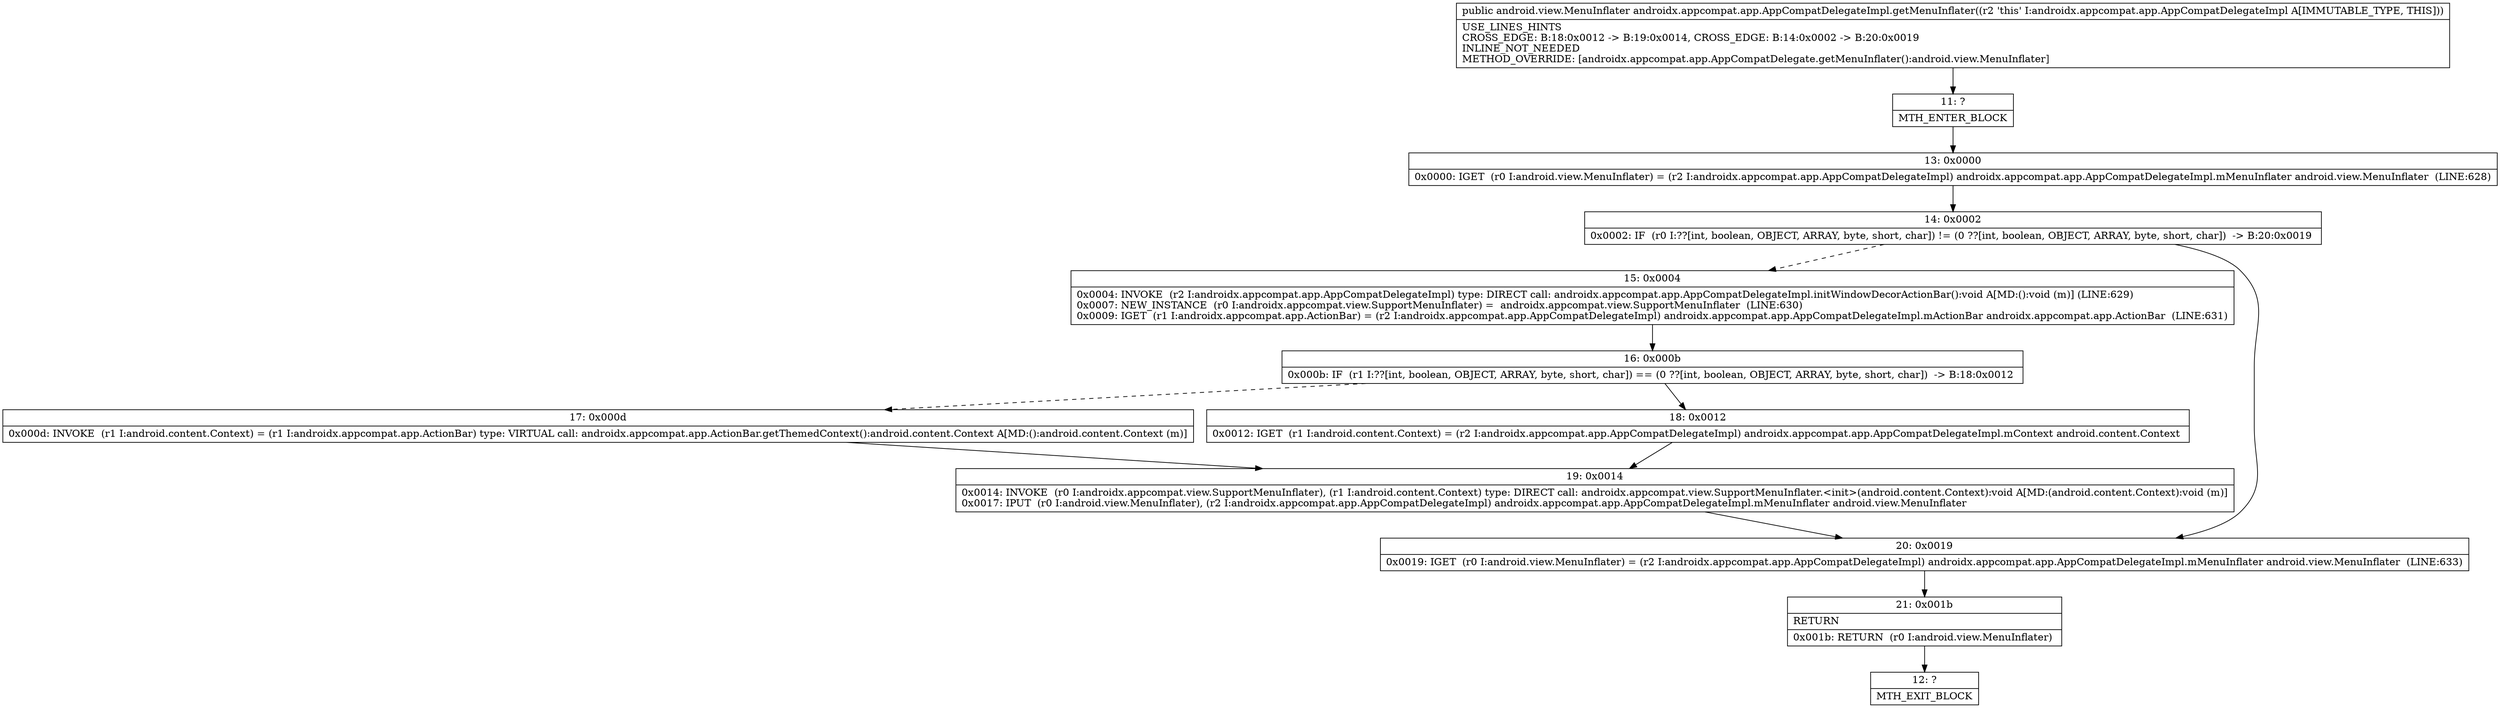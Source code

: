 digraph "CFG forandroidx.appcompat.app.AppCompatDelegateImpl.getMenuInflater()Landroid\/view\/MenuInflater;" {
Node_11 [shape=record,label="{11\:\ ?|MTH_ENTER_BLOCK\l}"];
Node_13 [shape=record,label="{13\:\ 0x0000|0x0000: IGET  (r0 I:android.view.MenuInflater) = (r2 I:androidx.appcompat.app.AppCompatDelegateImpl) androidx.appcompat.app.AppCompatDelegateImpl.mMenuInflater android.view.MenuInflater  (LINE:628)\l}"];
Node_14 [shape=record,label="{14\:\ 0x0002|0x0002: IF  (r0 I:??[int, boolean, OBJECT, ARRAY, byte, short, char]) != (0 ??[int, boolean, OBJECT, ARRAY, byte, short, char])  \-\> B:20:0x0019 \l}"];
Node_15 [shape=record,label="{15\:\ 0x0004|0x0004: INVOKE  (r2 I:androidx.appcompat.app.AppCompatDelegateImpl) type: DIRECT call: androidx.appcompat.app.AppCompatDelegateImpl.initWindowDecorActionBar():void A[MD:():void (m)] (LINE:629)\l0x0007: NEW_INSTANCE  (r0 I:androidx.appcompat.view.SupportMenuInflater) =  androidx.appcompat.view.SupportMenuInflater  (LINE:630)\l0x0009: IGET  (r1 I:androidx.appcompat.app.ActionBar) = (r2 I:androidx.appcompat.app.AppCompatDelegateImpl) androidx.appcompat.app.AppCompatDelegateImpl.mActionBar androidx.appcompat.app.ActionBar  (LINE:631)\l}"];
Node_16 [shape=record,label="{16\:\ 0x000b|0x000b: IF  (r1 I:??[int, boolean, OBJECT, ARRAY, byte, short, char]) == (0 ??[int, boolean, OBJECT, ARRAY, byte, short, char])  \-\> B:18:0x0012 \l}"];
Node_17 [shape=record,label="{17\:\ 0x000d|0x000d: INVOKE  (r1 I:android.content.Context) = (r1 I:androidx.appcompat.app.ActionBar) type: VIRTUAL call: androidx.appcompat.app.ActionBar.getThemedContext():android.content.Context A[MD:():android.content.Context (m)]\l}"];
Node_19 [shape=record,label="{19\:\ 0x0014|0x0014: INVOKE  (r0 I:androidx.appcompat.view.SupportMenuInflater), (r1 I:android.content.Context) type: DIRECT call: androidx.appcompat.view.SupportMenuInflater.\<init\>(android.content.Context):void A[MD:(android.content.Context):void (m)]\l0x0017: IPUT  (r0 I:android.view.MenuInflater), (r2 I:androidx.appcompat.app.AppCompatDelegateImpl) androidx.appcompat.app.AppCompatDelegateImpl.mMenuInflater android.view.MenuInflater \l}"];
Node_18 [shape=record,label="{18\:\ 0x0012|0x0012: IGET  (r1 I:android.content.Context) = (r2 I:androidx.appcompat.app.AppCompatDelegateImpl) androidx.appcompat.app.AppCompatDelegateImpl.mContext android.content.Context \l}"];
Node_20 [shape=record,label="{20\:\ 0x0019|0x0019: IGET  (r0 I:android.view.MenuInflater) = (r2 I:androidx.appcompat.app.AppCompatDelegateImpl) androidx.appcompat.app.AppCompatDelegateImpl.mMenuInflater android.view.MenuInflater  (LINE:633)\l}"];
Node_21 [shape=record,label="{21\:\ 0x001b|RETURN\l|0x001b: RETURN  (r0 I:android.view.MenuInflater) \l}"];
Node_12 [shape=record,label="{12\:\ ?|MTH_EXIT_BLOCK\l}"];
MethodNode[shape=record,label="{public android.view.MenuInflater androidx.appcompat.app.AppCompatDelegateImpl.getMenuInflater((r2 'this' I:androidx.appcompat.app.AppCompatDelegateImpl A[IMMUTABLE_TYPE, THIS]))  | USE_LINES_HINTS\lCROSS_EDGE: B:18:0x0012 \-\> B:19:0x0014, CROSS_EDGE: B:14:0x0002 \-\> B:20:0x0019\lINLINE_NOT_NEEDED\lMETHOD_OVERRIDE: [androidx.appcompat.app.AppCompatDelegate.getMenuInflater():android.view.MenuInflater]\l}"];
MethodNode -> Node_11;Node_11 -> Node_13;
Node_13 -> Node_14;
Node_14 -> Node_15[style=dashed];
Node_14 -> Node_20;
Node_15 -> Node_16;
Node_16 -> Node_17[style=dashed];
Node_16 -> Node_18;
Node_17 -> Node_19;
Node_19 -> Node_20;
Node_18 -> Node_19;
Node_20 -> Node_21;
Node_21 -> Node_12;
}

